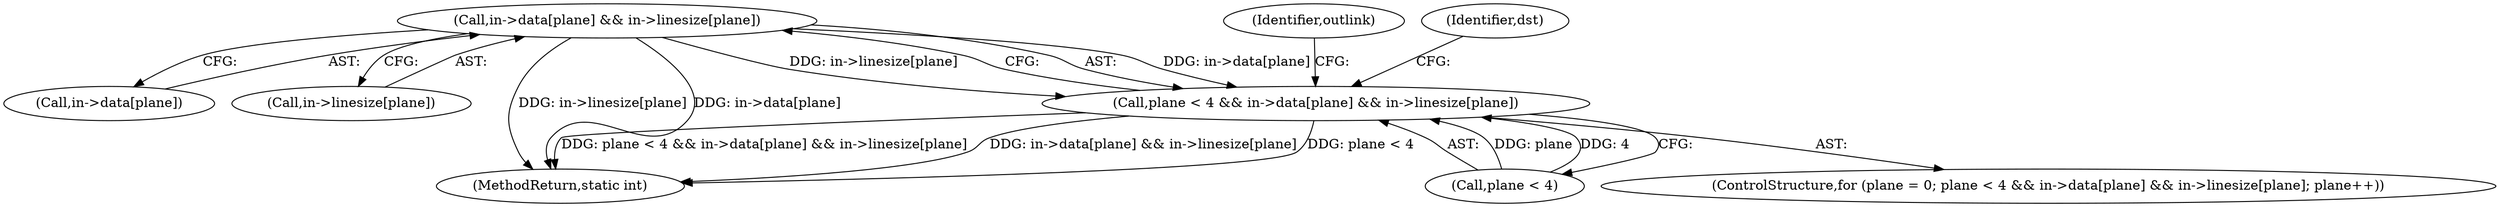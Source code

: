 digraph "0_FFmpeg_e43a0a232dbf6d3c161823c2e07c52e76227a1bc_10@array" {
"1000320" [label="(Call,in->data[plane] && in->linesize[plane])"];
"1000316" [label="(Call,plane < 4 && in->data[plane] && in->linesize[plane])"];
"1000312" [label="(ControlStructure,for (plane = 0; plane < 4 && in->data[plane] && in->linesize[plane]; plane++))"];
"1000509" [label="(Identifier,outlink)"];
"1000317" [label="(Call,plane < 4)"];
"1000320" [label="(Call,in->data[plane] && in->linesize[plane])"];
"1000316" [label="(Call,plane < 4 && in->data[plane] && in->linesize[plane])"];
"1000321" [label="(Call,in->data[plane])"];
"1000326" [label="(Call,in->linesize[plane])"];
"1000336" [label="(Identifier,dst)"];
"1000511" [label="(MethodReturn,static int)"];
"1000320" -> "1000316"  [label="AST: "];
"1000320" -> "1000321"  [label="CFG: "];
"1000320" -> "1000326"  [label="CFG: "];
"1000321" -> "1000320"  [label="AST: "];
"1000326" -> "1000320"  [label="AST: "];
"1000316" -> "1000320"  [label="CFG: "];
"1000320" -> "1000511"  [label="DDG: in->linesize[plane]"];
"1000320" -> "1000511"  [label="DDG: in->data[plane]"];
"1000320" -> "1000316"  [label="DDG: in->data[plane]"];
"1000320" -> "1000316"  [label="DDG: in->linesize[plane]"];
"1000316" -> "1000312"  [label="AST: "];
"1000316" -> "1000317"  [label="CFG: "];
"1000317" -> "1000316"  [label="AST: "];
"1000336" -> "1000316"  [label="CFG: "];
"1000509" -> "1000316"  [label="CFG: "];
"1000316" -> "1000511"  [label="DDG: plane < 4 && in->data[plane] && in->linesize[plane]"];
"1000316" -> "1000511"  [label="DDG: in->data[plane] && in->linesize[plane]"];
"1000316" -> "1000511"  [label="DDG: plane < 4"];
"1000317" -> "1000316"  [label="DDG: plane"];
"1000317" -> "1000316"  [label="DDG: 4"];
}
